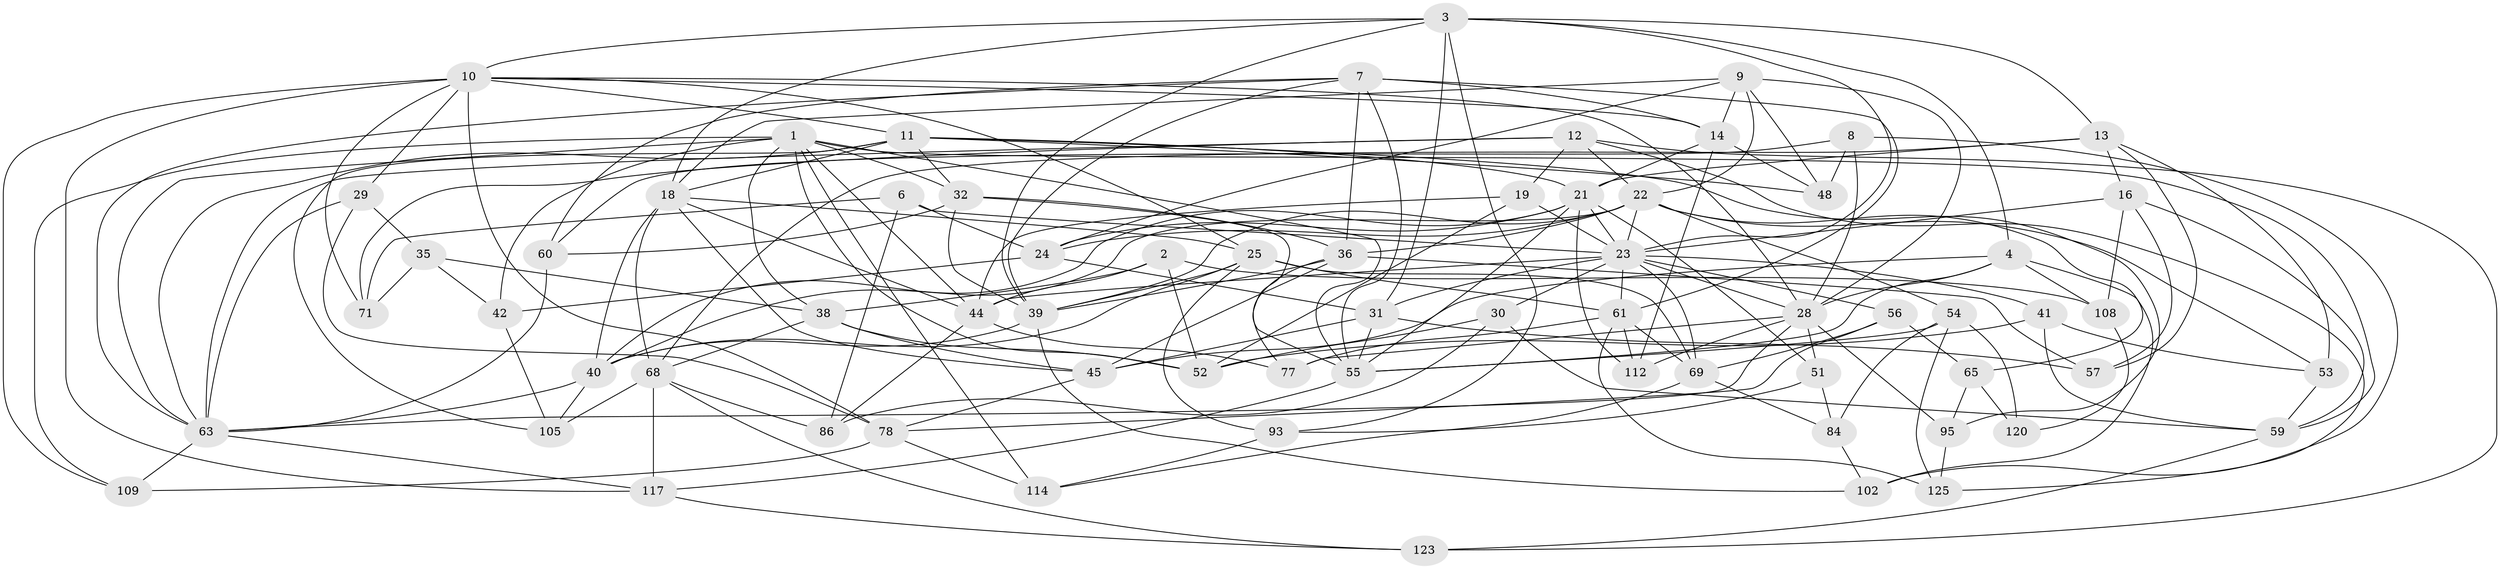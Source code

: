 // original degree distribution, {4: 1.0}
// Generated by graph-tools (version 1.1) at 2025/16/03/09/25 04:16:15]
// undirected, 67 vertices, 192 edges
graph export_dot {
graph [start="1"]
  node [color=gray90,style=filled];
  1 [super="+5+131"];
  2;
  3 [super="+91"];
  4 [super="+15"];
  6;
  7 [super="+49+20"];
  8;
  9 [super="+46"];
  10 [super="+17+121"];
  11 [super="+33+66"];
  12 [super="+98"];
  13 [super="+26"];
  14 [super="+124"];
  16 [super="+67"];
  18 [super="+58+104"];
  19;
  21 [super="+73+34"];
  22 [super="+76+127+37"];
  23 [super="+47+70+81+113"];
  24 [super="+27"];
  25 [super="+132+134"];
  28 [super="+116"];
  29;
  30;
  31 [super="+82"];
  32 [super="+119"];
  35;
  36 [super="+62+64"];
  38 [super="+100"];
  39 [super="+129+103+88"];
  40 [super="+99+118"];
  41;
  42;
  44 [super="+74+50"];
  45 [super="+96"];
  48;
  51;
  52 [super="+122"];
  53;
  54 [super="+90"];
  55 [super="+92+79"];
  56;
  57;
  59 [super="+72"];
  60;
  61 [super="+110"];
  63 [super="+106+80"];
  65;
  68 [super="+87+133"];
  69 [super="+94"];
  71;
  77;
  78 [super="+111"];
  84;
  86;
  93;
  95;
  102;
  105;
  108;
  109;
  112;
  114;
  117 [super="+128"];
  120;
  123;
  125;
  1 -- 109;
  1 -- 55;
  1 -- 32;
  1 -- 42;
  1 -- 59;
  1 -- 114;
  1 -- 52;
  1 -- 63;
  1 -- 38;
  1 -- 44;
  2 -- 52;
  2 -- 108;
  2 -- 44;
  2 -- 38;
  3 -- 10;
  3 -- 13;
  3 -- 93;
  3 -- 18;
  3 -- 4;
  3 -- 23;
  3 -- 39;
  3 -- 31;
  4 -- 45;
  4 -- 108;
  4 -- 102;
  4 -- 28;
  4 -- 55;
  6 -- 86;
  6 -- 24;
  6 -- 71;
  6 -- 23;
  7 -- 14;
  7 -- 36;
  7 -- 55;
  7 -- 60;
  7 -- 63;
  7 -- 39;
  7 -- 61 [weight=2];
  8 -- 60;
  8 -- 48;
  8 -- 28;
  8 -- 102;
  9 -- 48;
  9 -- 28;
  9 -- 14;
  9 -- 22;
  9 -- 18;
  9 -- 24;
  10 -- 14;
  10 -- 29;
  10 -- 71;
  10 -- 109;
  10 -- 25;
  10 -- 78;
  10 -- 28;
  10 -- 117;
  10 -- 11;
  11 -- 32;
  11 -- 95;
  11 -- 105;
  11 -- 63;
  11 -- 48;
  11 -- 18;
  11 -- 21;
  12 -- 19;
  12 -- 125;
  12 -- 123;
  12 -- 22;
  12 -- 71;
  12 -- 63;
  13 -- 53;
  13 -- 21;
  13 -- 16;
  13 -- 57;
  13 -- 68;
  14 -- 112;
  14 -- 48;
  14 -- 21;
  16 -- 108;
  16 -- 57;
  16 -- 23 [weight=2];
  16 -- 59;
  18 -- 68;
  18 -- 40;
  18 -- 44;
  18 -- 25;
  18 -- 45;
  19 -- 44;
  19 -- 52;
  19 -- 23;
  21 -- 51;
  21 -- 24;
  21 -- 112;
  21 -- 40 [weight=2];
  21 -- 55;
  21 -- 23;
  22 -- 24;
  22 -- 53;
  22 -- 40;
  22 -- 65;
  22 -- 39;
  22 -- 54;
  22 -- 36;
  22 -- 23;
  23 -- 41;
  23 -- 56;
  23 -- 61;
  23 -- 30;
  23 -- 44 [weight=2];
  23 -- 31;
  23 -- 69;
  23 -- 28;
  24 -- 42;
  24 -- 31;
  25 -- 93;
  25 -- 40;
  25 -- 69;
  25 -- 39 [weight=2];
  25 -- 61;
  28 -- 77;
  28 -- 112;
  28 -- 51;
  28 -- 95;
  28 -- 63;
  29 -- 78;
  29 -- 35;
  29 -- 63;
  30 -- 86;
  30 -- 59;
  30 -- 52;
  31 -- 57;
  31 -- 55;
  31 -- 45;
  32 -- 60;
  32 -- 36;
  32 -- 55;
  32 -- 39;
  35 -- 71;
  35 -- 38;
  35 -- 42;
  36 -- 77;
  36 -- 57;
  36 -- 39 [weight=2];
  36 -- 45;
  38 -- 68;
  38 -- 52;
  38 -- 45;
  39 -- 40;
  39 -- 102;
  40 -- 105;
  40 -- 63;
  41 -- 53;
  41 -- 52;
  41 -- 59;
  42 -- 105;
  44 -- 77;
  44 -- 86;
  45 -- 78;
  51 -- 93;
  51 -- 84;
  53 -- 59;
  54 -- 120 [weight=2];
  54 -- 84;
  54 -- 125;
  54 -- 55;
  55 -- 117;
  56 -- 65;
  56 -- 69;
  56 -- 78;
  59 -- 123;
  60 -- 63;
  61 -- 112;
  61 -- 125;
  61 -- 69;
  61 -- 77;
  63 -- 109;
  63 -- 117;
  65 -- 120;
  65 -- 95;
  68 -- 105;
  68 -- 86;
  68 -- 123;
  68 -- 117 [weight=2];
  69 -- 84;
  69 -- 114;
  78 -- 114;
  78 -- 109;
  84 -- 102;
  93 -- 114;
  95 -- 125;
  108 -- 120;
  117 -- 123;
}
